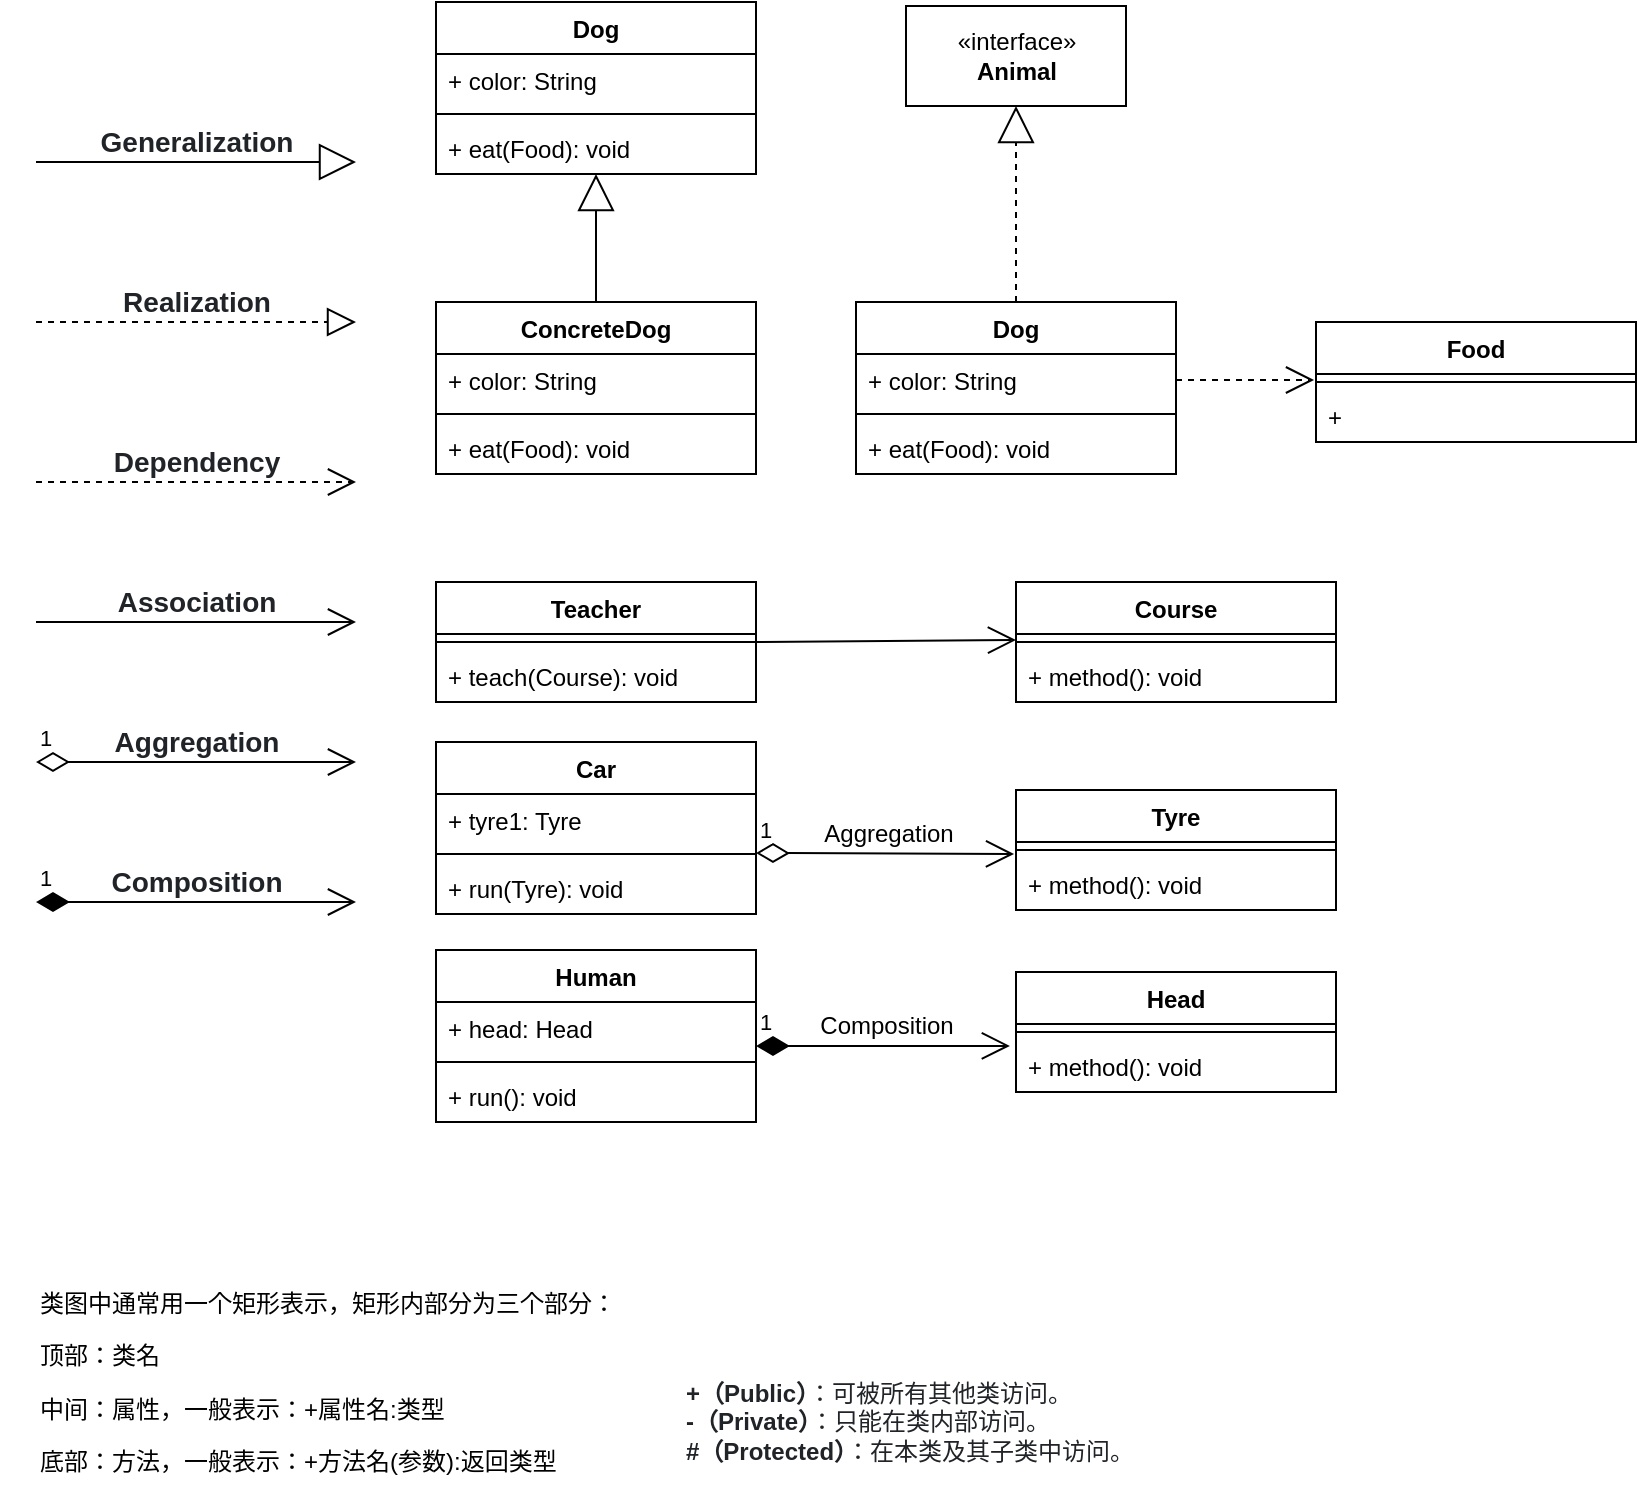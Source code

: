<mxfile version="12.3.2" type="device" pages="1"><diagram id="xJzBux9UUyFMSWeNXU5v" name="Page-1"><mxGraphModel dx="946" dy="725" grid="1" gridSize="10" guides="1" tooltips="1" connect="1" arrows="1" fold="1" page="1" pageScale="1" pageWidth="827" pageHeight="1169" math="0" shadow="0"><root><mxCell id="0"/><mxCell id="1" parent="0"/><mxCell id="gY1cDk77nsrwI6zPbDPO-1" value="&lt;span style=&quot;box-sizing: border-box ; border-width: 0px ; border-style: solid ; border-color: rgb(229 , 231 , 235) ; margin: 0px ; padding: 0px ; font-weight: bolder ; color: rgb(32 , 35 , 39) ; font-family: , , &amp;#34;segoe ui&amp;#34; , &amp;#34;roboto&amp;#34; , &amp;#34;helvetica neue&amp;#34; , &amp;#34;arial&amp;#34; , &amp;#34;noto sans&amp;#34; , sans-serif , &amp;#34;apple color emoji&amp;#34; , &amp;#34;segoe ui emoji&amp;#34; , &amp;#34;segoe ui symbol&amp;#34; , &amp;#34;noto color emoji&amp;#34; ; font-size: 14px ; text-align: left ; white-space: normal&quot;&gt;Generalization&lt;/span&gt;" style="endArrow=block;endSize=16;endFill=0;html=1;" parent="1" edge="1"><mxGeometry y="10" width="160" relative="1" as="geometry"><mxPoint x="90" y="190" as="sourcePoint"/><mxPoint x="250" y="190" as="targetPoint"/><mxPoint as="offset"/></mxGeometry></mxCell><mxCell id="gY1cDk77nsrwI6zPbDPO-2" value="" style="endArrow=block;dashed=1;endFill=0;endSize=12;html=1;" parent="1" edge="1"><mxGeometry width="160" relative="1" as="geometry"><mxPoint x="90" y="270" as="sourcePoint"/><mxPoint x="250" y="270" as="targetPoint"/></mxGeometry></mxCell><mxCell id="gY1cDk77nsrwI6zPbDPO-4" value="&lt;span style=&quot;box-sizing: border-box ; border-width: 0px ; border-style: solid ; border-color: rgb(229 , 231 , 235) ; margin: 0px ; padding: 0px ; font-weight: bolder ; color: rgb(32 , 35 , 39) ; font-family: , , &amp;#34;segoe ui&amp;#34; , &amp;#34;roboto&amp;#34; , &amp;#34;helvetica neue&amp;#34; , &amp;#34;arial&amp;#34; , &amp;#34;noto sans&amp;#34; , sans-serif , &amp;#34;apple color emoji&amp;#34; , &amp;#34;segoe ui emoji&amp;#34; , &amp;#34;segoe ui symbol&amp;#34; , &amp;#34;noto color emoji&amp;#34; ; font-size: 14px ; text-align: left ; white-space: normal&quot;&gt;Realization&lt;/span&gt;" style="text;html=1;align=center;verticalAlign=middle;resizable=0;points=[];;labelBackgroundColor=#ffffff;" parent="gY1cDk77nsrwI6zPbDPO-2" vertex="1" connectable="0"><mxGeometry x="-0.212" y="4" relative="1" as="geometry"><mxPoint x="17" y="-6" as="offset"/></mxGeometry></mxCell><mxCell id="gY1cDk77nsrwI6zPbDPO-7" value="&lt;span style=&quot;box-sizing: border-box ; border-width: 0px ; border-style: solid ; border-color: rgb(229 , 231 , 235) ; margin: 0px ; padding: 0px ; font-weight: bolder ; color: rgb(32 , 35 , 39) ; font-family: , , &amp;#34;segoe ui&amp;#34; , &amp;#34;roboto&amp;#34; , &amp;#34;helvetica neue&amp;#34; , &amp;#34;arial&amp;#34; , &amp;#34;noto sans&amp;#34; , sans-serif , &amp;#34;apple color emoji&amp;#34; , &amp;#34;segoe ui emoji&amp;#34; , &amp;#34;segoe ui symbol&amp;#34; , &amp;#34;noto color emoji&amp;#34; ; font-size: 14px ; text-align: left ; white-space: normal&quot;&gt;Dependency&lt;/span&gt;" style="endArrow=open;endSize=12;dashed=1;html=1;" parent="1" edge="1"><mxGeometry y="10" width="160" relative="1" as="geometry"><mxPoint x="90" y="350" as="sourcePoint"/><mxPoint x="250" y="350" as="targetPoint"/><mxPoint as="offset"/></mxGeometry></mxCell><mxCell id="gY1cDk77nsrwI6zPbDPO-8" value="&lt;span style=&quot;box-sizing: border-box ; border-width: 0px ; border-style: solid ; border-color: rgb(229 , 231 , 235) ; margin: 0px ; padding: 0px ; font-weight: bolder ; color: rgb(32 , 35 , 39) ; font-family: , , &amp;#34;segoe ui&amp;#34; , &amp;#34;roboto&amp;#34; , &amp;#34;helvetica neue&amp;#34; , &amp;#34;arial&amp;#34; , &amp;#34;noto sans&amp;#34; , sans-serif , &amp;#34;apple color emoji&amp;#34; , &amp;#34;segoe ui emoji&amp;#34; , &amp;#34;segoe ui symbol&amp;#34; , &amp;#34;noto color emoji&amp;#34; ; font-size: 14px ; text-align: left ; white-space: normal&quot;&gt;Association&lt;/span&gt;" style="endArrow=open;endFill=1;endSize=12;html=1;" parent="1" edge="1"><mxGeometry y="10" width="160" relative="1" as="geometry"><mxPoint x="90" y="420" as="sourcePoint"/><mxPoint x="250" y="420" as="targetPoint"/><mxPoint as="offset"/></mxGeometry></mxCell><mxCell id="gY1cDk77nsrwI6zPbDPO-9" value="1" style="endArrow=open;html=1;endSize=12;startArrow=diamondThin;startSize=14;startFill=0;edgeStyle=orthogonalEdgeStyle;align=left;verticalAlign=bottom;" parent="1" edge="1"><mxGeometry x="-1" y="3" relative="1" as="geometry"><mxPoint x="90" y="490" as="sourcePoint"/><mxPoint x="250" y="490" as="targetPoint"/></mxGeometry></mxCell><mxCell id="gY1cDk77nsrwI6zPbDPO-11" value="&lt;span style=&quot;box-sizing: border-box ; border-width: 0px ; border-style: solid ; border-color: rgb(229 , 231 , 235) ; margin: 0px ; padding: 0px ; font-weight: bolder ; color: rgb(32 , 35 , 39) ; font-family: , , &amp;#34;segoe ui&amp;#34; , &amp;#34;roboto&amp;#34; , &amp;#34;helvetica neue&amp;#34; , &amp;#34;arial&amp;#34; , &amp;#34;noto sans&amp;#34; , sans-serif , &amp;#34;apple color emoji&amp;#34; , &amp;#34;segoe ui emoji&amp;#34; , &amp;#34;segoe ui symbol&amp;#34; , &amp;#34;noto color emoji&amp;#34; ; font-size: 14px ; text-align: left ; white-space: normal&quot;&gt;Aggregation&lt;/span&gt;" style="text;html=1;align=center;verticalAlign=middle;resizable=0;points=[];;labelBackgroundColor=#ffffff;" parent="gY1cDk77nsrwI6zPbDPO-9" vertex="1" connectable="0"><mxGeometry x="-0.062" y="3" relative="1" as="geometry"><mxPoint x="5" y="-7" as="offset"/></mxGeometry></mxCell><mxCell id="gY1cDk77nsrwI6zPbDPO-10" value="1" style="endArrow=open;html=1;endSize=12;startArrow=diamondThin;startSize=14;startFill=1;edgeStyle=orthogonalEdgeStyle;align=left;verticalAlign=bottom;" parent="1" edge="1"><mxGeometry x="-1" y="3" relative="1" as="geometry"><mxPoint x="90" y="560" as="sourcePoint"/><mxPoint x="250" y="560" as="targetPoint"/></mxGeometry></mxCell><mxCell id="gY1cDk77nsrwI6zPbDPO-12" value="&lt;span style=&quot;box-sizing: border-box ; border-width: 0px ; border-style: solid ; border-color: rgb(229 , 231 , 235) ; margin: 0px ; padding: 0px ; font-weight: bolder ; color: rgb(32 , 35 , 39) ; font-family: , , &amp;#34;segoe ui&amp;#34; , &amp;#34;roboto&amp;#34; , &amp;#34;helvetica neue&amp;#34; , &amp;#34;arial&amp;#34; , &amp;#34;noto sans&amp;#34; , sans-serif , &amp;#34;apple color emoji&amp;#34; , &amp;#34;segoe ui emoji&amp;#34; , &amp;#34;segoe ui symbol&amp;#34; , &amp;#34;noto color emoji&amp;#34; ; font-size: 14px ; text-align: left ; white-space: normal&quot;&gt;Composition&lt;/span&gt;" style="text;html=1;align=center;verticalAlign=middle;resizable=0;points=[];;labelBackgroundColor=#ffffff;" parent="gY1cDk77nsrwI6zPbDPO-10" vertex="1" connectable="0"><mxGeometry x="-0.05" y="2" relative="1" as="geometry"><mxPoint x="4" y="-8" as="offset"/></mxGeometry></mxCell><mxCell id="gY1cDk77nsrwI6zPbDPO-13" value="Dog" style="swimlane;fontStyle=1;align=center;verticalAlign=top;childLayout=stackLayout;horizontal=1;startSize=26;horizontalStack=0;resizeParent=1;resizeParentMax=0;resizeLast=0;collapsible=1;marginBottom=0;" parent="1" vertex="1"><mxGeometry x="290" y="110" width="160" height="86" as="geometry"/></mxCell><mxCell id="gY1cDk77nsrwI6zPbDPO-14" value="+ color: String" style="text;strokeColor=none;fillColor=none;align=left;verticalAlign=top;spacingLeft=4;spacingRight=4;overflow=hidden;rotatable=0;points=[[0,0.5],[1,0.5]];portConstraint=eastwest;" parent="gY1cDk77nsrwI6zPbDPO-13" vertex="1"><mxGeometry y="26" width="160" height="26" as="geometry"/></mxCell><mxCell id="gY1cDk77nsrwI6zPbDPO-15" value="" style="line;strokeWidth=1;fillColor=none;align=left;verticalAlign=middle;spacingTop=-1;spacingLeft=3;spacingRight=3;rotatable=0;labelPosition=right;points=[];portConstraint=eastwest;" parent="gY1cDk77nsrwI6zPbDPO-13" vertex="1"><mxGeometry y="52" width="160" height="8" as="geometry"/></mxCell><mxCell id="gY1cDk77nsrwI6zPbDPO-16" value="+ eat(Food): void" style="text;strokeColor=none;fillColor=none;align=left;verticalAlign=top;spacingLeft=4;spacingRight=4;overflow=hidden;rotatable=0;points=[[0,0.5],[1,0.5]];portConstraint=eastwest;" parent="gY1cDk77nsrwI6zPbDPO-13" vertex="1"><mxGeometry y="60" width="160" height="26" as="geometry"/></mxCell><mxCell id="gY1cDk77nsrwI6zPbDPO-19" value="ConcreteDog" style="swimlane;fontStyle=1;align=center;verticalAlign=top;childLayout=stackLayout;horizontal=1;startSize=26;horizontalStack=0;resizeParent=1;resizeParentMax=0;resizeLast=0;collapsible=1;marginBottom=0;" parent="1" vertex="1"><mxGeometry x="290" y="260" width="160" height="86" as="geometry"/></mxCell><mxCell id="gY1cDk77nsrwI6zPbDPO-20" value="+ color: String" style="text;strokeColor=none;fillColor=none;align=left;verticalAlign=top;spacingLeft=4;spacingRight=4;overflow=hidden;rotatable=0;points=[[0,0.5],[1,0.5]];portConstraint=eastwest;" parent="gY1cDk77nsrwI6zPbDPO-19" vertex="1"><mxGeometry y="26" width="160" height="26" as="geometry"/></mxCell><mxCell id="gY1cDk77nsrwI6zPbDPO-21" value="" style="line;strokeWidth=1;fillColor=none;align=left;verticalAlign=middle;spacingTop=-1;spacingLeft=3;spacingRight=3;rotatable=0;labelPosition=right;points=[];portConstraint=eastwest;" parent="gY1cDk77nsrwI6zPbDPO-19" vertex="1"><mxGeometry y="52" width="160" height="8" as="geometry"/></mxCell><mxCell id="gY1cDk77nsrwI6zPbDPO-22" value="+ eat(Food): void" style="text;strokeColor=none;fillColor=none;align=left;verticalAlign=top;spacingLeft=4;spacingRight=4;overflow=hidden;rotatable=0;points=[[0,0.5],[1,0.5]];portConstraint=eastwest;" parent="gY1cDk77nsrwI6zPbDPO-19" vertex="1"><mxGeometry y="60" width="160" height="26" as="geometry"/></mxCell><mxCell id="gY1cDk77nsrwI6zPbDPO-24" value="" style="endArrow=block;endSize=16;endFill=0;html=1;exitX=0.5;exitY=0;exitDx=0;exitDy=0;" parent="1" source="gY1cDk77nsrwI6zPbDPO-19" target="gY1cDk77nsrwI6zPbDPO-16" edge="1"><mxGeometry x="-0.062" y="-30" width="160" relative="1" as="geometry"><mxPoint x="100" y="200" as="sourcePoint"/><mxPoint x="350" y="230" as="targetPoint"/><mxPoint as="offset"/></mxGeometry></mxCell><mxCell id="gY1cDk77nsrwI6zPbDPO-30" value="Dog" style="swimlane;fontStyle=1;align=center;verticalAlign=top;childLayout=stackLayout;horizontal=1;startSize=26;horizontalStack=0;resizeParent=1;resizeParentMax=0;resizeLast=0;collapsible=1;marginBottom=0;" parent="1" vertex="1"><mxGeometry x="500" y="260" width="160" height="86" as="geometry"/></mxCell><mxCell id="gY1cDk77nsrwI6zPbDPO-31" value="+ color: String" style="text;strokeColor=none;fillColor=none;align=left;verticalAlign=top;spacingLeft=4;spacingRight=4;overflow=hidden;rotatable=0;points=[[0,0.5],[1,0.5]];portConstraint=eastwest;" parent="gY1cDk77nsrwI6zPbDPO-30" vertex="1"><mxGeometry y="26" width="160" height="26" as="geometry"/></mxCell><mxCell id="gY1cDk77nsrwI6zPbDPO-32" value="" style="line;strokeWidth=1;fillColor=none;align=left;verticalAlign=middle;spacingTop=-1;spacingLeft=3;spacingRight=3;rotatable=0;labelPosition=right;points=[];portConstraint=eastwest;" parent="gY1cDk77nsrwI6zPbDPO-30" vertex="1"><mxGeometry y="52" width="160" height="8" as="geometry"/></mxCell><mxCell id="gY1cDk77nsrwI6zPbDPO-33" value="+ eat(Food): void" style="text;strokeColor=none;fillColor=none;align=left;verticalAlign=top;spacingLeft=4;spacingRight=4;overflow=hidden;rotatable=0;points=[[0,0.5],[1,0.5]];portConstraint=eastwest;" parent="gY1cDk77nsrwI6zPbDPO-30" vertex="1"><mxGeometry y="60" width="160" height="26" as="geometry"/></mxCell><mxCell id="gY1cDk77nsrwI6zPbDPO-34" value="" style="endArrow=block;endSize=16;endFill=0;html=1;exitX=0.5;exitY=0;exitDx=0;exitDy=0;entryX=0.5;entryY=1;entryDx=0;entryDy=0;dashed=1;" parent="1" source="gY1cDk77nsrwI6zPbDPO-30" target="gY1cDk77nsrwI6zPbDPO-35" edge="1"><mxGeometry x="-0.062" y="-30" width="160" relative="1" as="geometry"><mxPoint x="310" y="200" as="sourcePoint"/><mxPoint x="580" y="196" as="targetPoint"/><mxPoint as="offset"/></mxGeometry></mxCell><mxCell id="gY1cDk77nsrwI6zPbDPO-35" value="«interface»&lt;br&gt;&lt;b&gt;Animal&lt;/b&gt;" style="html=1;" parent="1" vertex="1"><mxGeometry x="525" y="112" width="110" height="50" as="geometry"/></mxCell><mxCell id="gY1cDk77nsrwI6zPbDPO-37" value="" style="endArrow=open;endSize=12;dashed=1;html=1;exitX=1;exitY=0.5;exitDx=0;exitDy=0;entryX=-0.006;entryY=0.375;entryDx=0;entryDy=0;entryPerimeter=0;" parent="1" source="gY1cDk77nsrwI6zPbDPO-31" target="gY1cDk77nsrwI6zPbDPO-40" edge="1"><mxGeometry y="10" width="160" relative="1" as="geometry"><mxPoint x="680" y="302" as="sourcePoint"/><mxPoint x="720" y="290" as="targetPoint"/><mxPoint as="offset"/></mxGeometry></mxCell><mxCell id="gY1cDk77nsrwI6zPbDPO-38" value="Food" style="swimlane;fontStyle=1;align=center;verticalAlign=top;childLayout=stackLayout;horizontal=1;startSize=26;horizontalStack=0;resizeParent=1;resizeParentMax=0;resizeLast=0;collapsible=1;marginBottom=0;" parent="1" vertex="1"><mxGeometry x="730" y="270" width="160" height="60" as="geometry"/></mxCell><mxCell id="gY1cDk77nsrwI6zPbDPO-40" value="" style="line;strokeWidth=1;fillColor=none;align=left;verticalAlign=middle;spacingTop=-1;spacingLeft=3;spacingRight=3;rotatable=0;labelPosition=right;points=[];portConstraint=eastwest;" parent="gY1cDk77nsrwI6zPbDPO-38" vertex="1"><mxGeometry y="26" width="160" height="8" as="geometry"/></mxCell><mxCell id="gY1cDk77nsrwI6zPbDPO-41" value="+ " style="text;strokeColor=none;fillColor=none;align=left;verticalAlign=top;spacingLeft=4;spacingRight=4;overflow=hidden;rotatable=0;points=[[0,0.5],[1,0.5]];portConstraint=eastwest;" parent="gY1cDk77nsrwI6zPbDPO-38" vertex="1"><mxGeometry y="34" width="160" height="26" as="geometry"/></mxCell><mxCell id="gY1cDk77nsrwI6zPbDPO-46" value="Teacher" style="swimlane;fontStyle=1;align=center;verticalAlign=top;childLayout=stackLayout;horizontal=1;startSize=26;horizontalStack=0;resizeParent=1;resizeParentMax=0;resizeLast=0;collapsible=1;marginBottom=0;" parent="1" vertex="1"><mxGeometry x="290" y="400" width="160" height="60" as="geometry"/></mxCell><mxCell id="gY1cDk77nsrwI6zPbDPO-48" value="" style="line;strokeWidth=1;fillColor=none;align=left;verticalAlign=middle;spacingTop=-1;spacingLeft=3;spacingRight=3;rotatable=0;labelPosition=right;points=[];portConstraint=eastwest;" parent="gY1cDk77nsrwI6zPbDPO-46" vertex="1"><mxGeometry y="26" width="160" height="8" as="geometry"/></mxCell><mxCell id="gY1cDk77nsrwI6zPbDPO-49" value="+ teach(Course): void" style="text;strokeColor=none;fillColor=none;align=left;verticalAlign=top;spacingLeft=4;spacingRight=4;overflow=hidden;rotatable=0;points=[[0,0.5],[1,0.5]];portConstraint=eastwest;" parent="gY1cDk77nsrwI6zPbDPO-46" vertex="1"><mxGeometry y="34" width="160" height="26" as="geometry"/></mxCell><mxCell id="gY1cDk77nsrwI6zPbDPO-50" value="Course" style="swimlane;fontStyle=1;align=center;verticalAlign=top;childLayout=stackLayout;horizontal=1;startSize=26;horizontalStack=0;resizeParent=1;resizeParentMax=0;resizeLast=0;collapsible=1;marginBottom=0;" parent="1" vertex="1"><mxGeometry x="580" y="400" width="160" height="60" as="geometry"/></mxCell><mxCell id="gY1cDk77nsrwI6zPbDPO-51" value="" style="line;strokeWidth=1;fillColor=none;align=left;verticalAlign=middle;spacingTop=-1;spacingLeft=3;spacingRight=3;rotatable=0;labelPosition=right;points=[];portConstraint=eastwest;" parent="gY1cDk77nsrwI6zPbDPO-50" vertex="1"><mxGeometry y="26" width="160" height="8" as="geometry"/></mxCell><mxCell id="gY1cDk77nsrwI6zPbDPO-52" value="+ method(): void" style="text;strokeColor=none;fillColor=none;align=left;verticalAlign=top;spacingLeft=4;spacingRight=4;overflow=hidden;rotatable=0;points=[[0,0.5],[1,0.5]];portConstraint=eastwest;" parent="gY1cDk77nsrwI6zPbDPO-50" vertex="1"><mxGeometry y="34" width="160" height="26" as="geometry"/></mxCell><mxCell id="gY1cDk77nsrwI6zPbDPO-53" value="" style="endArrow=open;endFill=1;endSize=12;html=1;exitX=1;exitY=0.5;exitDx=0;exitDy=0;" parent="1" source="gY1cDk77nsrwI6zPbDPO-46" edge="1"><mxGeometry y="10" width="160" relative="1" as="geometry"><mxPoint x="100" y="430" as="sourcePoint"/><mxPoint x="580" y="429" as="targetPoint"/><mxPoint as="offset"/></mxGeometry></mxCell><mxCell id="gY1cDk77nsrwI6zPbDPO-57" value="Tyre" style="swimlane;fontStyle=1;align=center;verticalAlign=top;childLayout=stackLayout;horizontal=1;startSize=26;horizontalStack=0;resizeParent=1;resizeParentMax=0;resizeLast=0;collapsible=1;marginBottom=0;" parent="1" vertex="1"><mxGeometry x="580" y="504" width="160" height="60" as="geometry"/></mxCell><mxCell id="gY1cDk77nsrwI6zPbDPO-58" value="" style="line;strokeWidth=1;fillColor=none;align=left;verticalAlign=middle;spacingTop=-1;spacingLeft=3;spacingRight=3;rotatable=0;labelPosition=right;points=[];portConstraint=eastwest;" parent="gY1cDk77nsrwI6zPbDPO-57" vertex="1"><mxGeometry y="26" width="160" height="8" as="geometry"/></mxCell><mxCell id="gY1cDk77nsrwI6zPbDPO-59" value="+ method(): void" style="text;strokeColor=none;fillColor=none;align=left;verticalAlign=top;spacingLeft=4;spacingRight=4;overflow=hidden;rotatable=0;points=[[0,0.5],[1,0.5]];portConstraint=eastwest;" parent="gY1cDk77nsrwI6zPbDPO-57" vertex="1"><mxGeometry y="34" width="160" height="26" as="geometry"/></mxCell><mxCell id="gY1cDk77nsrwI6zPbDPO-61" value="Car" style="swimlane;fontStyle=1;align=center;verticalAlign=top;childLayout=stackLayout;horizontal=1;startSize=26;horizontalStack=0;resizeParent=1;resizeParentMax=0;resizeLast=0;collapsible=1;marginBottom=0;" parent="1" vertex="1"><mxGeometry x="290" y="480" width="160" height="86" as="geometry"/></mxCell><mxCell id="gY1cDk77nsrwI6zPbDPO-62" value="+ tyre1: Tyre" style="text;strokeColor=none;fillColor=none;align=left;verticalAlign=top;spacingLeft=4;spacingRight=4;overflow=hidden;rotatable=0;points=[[0,0.5],[1,0.5]];portConstraint=eastwest;" parent="gY1cDk77nsrwI6zPbDPO-61" vertex="1"><mxGeometry y="26" width="160" height="26" as="geometry"/></mxCell><mxCell id="gY1cDk77nsrwI6zPbDPO-63" value="" style="line;strokeWidth=1;fillColor=none;align=left;verticalAlign=middle;spacingTop=-1;spacingLeft=3;spacingRight=3;rotatable=0;labelPosition=right;points=[];portConstraint=eastwest;" parent="gY1cDk77nsrwI6zPbDPO-61" vertex="1"><mxGeometry y="52" width="160" height="8" as="geometry"/></mxCell><mxCell id="gY1cDk77nsrwI6zPbDPO-64" value="+ run(Tyre): void" style="text;strokeColor=none;fillColor=none;align=left;verticalAlign=top;spacingLeft=4;spacingRight=4;overflow=hidden;rotatable=0;points=[[0,0.5],[1,0.5]];portConstraint=eastwest;" parent="gY1cDk77nsrwI6zPbDPO-61" vertex="1"><mxGeometry y="60" width="160" height="26" as="geometry"/></mxCell><mxCell id="gY1cDk77nsrwI6zPbDPO-65" value="Head" style="swimlane;fontStyle=1;align=center;verticalAlign=top;childLayout=stackLayout;horizontal=1;startSize=26;horizontalStack=0;resizeParent=1;resizeParentMax=0;resizeLast=0;collapsible=1;marginBottom=0;" parent="1" vertex="1"><mxGeometry x="580" y="595" width="160" height="60" as="geometry"/></mxCell><mxCell id="gY1cDk77nsrwI6zPbDPO-66" value="" style="line;strokeWidth=1;fillColor=none;align=left;verticalAlign=middle;spacingTop=-1;spacingLeft=3;spacingRight=3;rotatable=0;labelPosition=right;points=[];portConstraint=eastwest;" parent="gY1cDk77nsrwI6zPbDPO-65" vertex="1"><mxGeometry y="26" width="160" height="8" as="geometry"/></mxCell><mxCell id="gY1cDk77nsrwI6zPbDPO-67" value="+ method(): void" style="text;strokeColor=none;fillColor=none;align=left;verticalAlign=top;spacingLeft=4;spacingRight=4;overflow=hidden;rotatable=0;points=[[0,0.5],[1,0.5]];portConstraint=eastwest;" parent="gY1cDk77nsrwI6zPbDPO-65" vertex="1"><mxGeometry y="34" width="160" height="26" as="geometry"/></mxCell><mxCell id="gY1cDk77nsrwI6zPbDPO-69" value="Human" style="swimlane;fontStyle=1;align=center;verticalAlign=top;childLayout=stackLayout;horizontal=1;startSize=26;horizontalStack=0;resizeParent=1;resizeParentMax=0;resizeLast=0;collapsible=1;marginBottom=0;" parent="1" vertex="1"><mxGeometry x="290" y="584" width="160" height="86" as="geometry"/></mxCell><mxCell id="gY1cDk77nsrwI6zPbDPO-70" value="+ head: Head" style="text;strokeColor=none;fillColor=none;align=left;verticalAlign=top;spacingLeft=4;spacingRight=4;overflow=hidden;rotatable=0;points=[[0,0.5],[1,0.5]];portConstraint=eastwest;" parent="gY1cDk77nsrwI6zPbDPO-69" vertex="1"><mxGeometry y="26" width="160" height="26" as="geometry"/></mxCell><mxCell id="gY1cDk77nsrwI6zPbDPO-71" value="" style="line;strokeWidth=1;fillColor=none;align=left;verticalAlign=middle;spacingTop=-1;spacingLeft=3;spacingRight=3;rotatable=0;labelPosition=right;points=[];portConstraint=eastwest;" parent="gY1cDk77nsrwI6zPbDPO-69" vertex="1"><mxGeometry y="52" width="160" height="8" as="geometry"/></mxCell><mxCell id="gY1cDk77nsrwI6zPbDPO-72" value="+ run(): void" style="text;strokeColor=none;fillColor=none;align=left;verticalAlign=top;spacingLeft=4;spacingRight=4;overflow=hidden;rotatable=0;points=[[0,0.5],[1,0.5]];portConstraint=eastwest;" parent="gY1cDk77nsrwI6zPbDPO-69" vertex="1"><mxGeometry y="60" width="160" height="26" as="geometry"/></mxCell><mxCell id="gY1cDk77nsrwI6zPbDPO-73" value="1" style="endArrow=open;html=1;endSize=12;startArrow=diamondThin;startSize=14;startFill=0;edgeStyle=orthogonalEdgeStyle;align=left;verticalAlign=bottom;entryX=-0.006;entryY=0.75;entryDx=0;entryDy=0;entryPerimeter=0;" parent="1" target="gY1cDk77nsrwI6zPbDPO-58" edge="1"><mxGeometry x="-1" y="3" relative="1" as="geometry"><mxPoint x="450" y="535.5" as="sourcePoint"/><mxPoint x="570" y="536" as="targetPoint"/></mxGeometry></mxCell><mxCell id="gY1cDk77nsrwI6zPbDPO-74" value="Aggregation" style="text;html=1;align=center;verticalAlign=middle;resizable=0;points=[];;labelBackgroundColor=#ffffff;" parent="gY1cDk77nsrwI6zPbDPO-73" vertex="1" connectable="0"><mxGeometry x="-0.062" y="3" relative="1" as="geometry"><mxPoint x="5" y="-7" as="offset"/></mxGeometry></mxCell><mxCell id="gY1cDk77nsrwI6zPbDPO-75" value="1" style="endArrow=open;html=1;endSize=12;startArrow=diamondThin;startSize=14;startFill=1;edgeStyle=orthogonalEdgeStyle;align=left;verticalAlign=bottom;exitX=1;exitY=0.846;exitDx=0;exitDy=0;exitPerimeter=0;entryX=-0.019;entryY=0.115;entryDx=0;entryDy=0;entryPerimeter=0;" parent="1" source="gY1cDk77nsrwI6zPbDPO-70" target="gY1cDk77nsrwI6zPbDPO-67" edge="1"><mxGeometry x="-1" y="3" relative="1" as="geometry"><mxPoint x="420" y="639.5" as="sourcePoint"/><mxPoint x="580" y="639.5" as="targetPoint"/></mxGeometry></mxCell><mxCell id="gY1cDk77nsrwI6zPbDPO-76" value="Composition" style="text;html=1;align=center;verticalAlign=middle;resizable=0;points=[];;labelBackgroundColor=#ffffff;" parent="gY1cDk77nsrwI6zPbDPO-75" vertex="1" connectable="0"><mxGeometry x="-0.05" y="2" relative="1" as="geometry"><mxPoint x="4" y="-8" as="offset"/></mxGeometry></mxCell><mxCell id="-PJDF8yNlBgqXNlzsWaw-1" value="&lt;p&gt;&lt;span&gt;类图中通常用一个矩形表示，矩形内部分为三个部分：&lt;/span&gt;&lt;/p&gt;&lt;p&gt;&lt;span&gt;顶部：类名&lt;/span&gt;&lt;/p&gt;&lt;p&gt;&lt;span&gt;中间：属性，一般表示：+属性名:类型&lt;/span&gt;&lt;/p&gt;&lt;p&gt;&lt;span&gt;底部：方法，一般表示：+方法名(参数):返回类型&lt;/span&gt;&lt;/p&gt;" style="text;html=1;strokeColor=none;fillColor=none;align=left;verticalAlign=middle;whiteSpace=wrap;rounded=0;" vertex="1" parent="1"><mxGeometry x="90" y="740" width="290" height="120" as="geometry"/></mxCell><mxCell id="-PJDF8yNlBgqXNlzsWaw-2" value="&lt;span style=&quot;color: rgb(32 , 35 , 39) ; box-sizing: border-box ; border-width: 0px ; border-style: solid ; border-color: rgb(229 , 231 , 235) ; margin: 0px ; padding: 0px ; font-weight: bolder&quot;&gt;+（Public）&lt;/span&gt;&lt;span style=&quot;color: rgb(32 , 35 , 39)&quot;&gt;：可被所有其他类访问。&lt;/span&gt;&lt;br&gt;&lt;span style=&quot;color: rgb(32 , 35 , 39) ; box-sizing: border-box ; border-width: 0px ; border-style: solid ; border-color: rgb(229 , 231 , 235) ; margin: 0px ; padding: 0px ; font-weight: bolder&quot;&gt;-（Private）&lt;/span&gt;&lt;span style=&quot;color: rgb(32 , 35 , 39)&quot;&gt;：只能在类内部访问。&lt;/span&gt;&lt;br&gt;&lt;span style=&quot;color: rgb(32 , 35 , 39) ; box-sizing: border-box ; border-width: 0px ; border-style: solid ; border-color: rgb(229 , 231 , 235) ; margin: 0px ; padding: 0px ; font-weight: bolder&quot;&gt;#（Protected）&lt;/span&gt;&lt;span style=&quot;color: rgb(32 , 35 , 39)&quot;&gt;：在本类及其子类中访问。&lt;/span&gt;" style="text;html=1;strokeColor=none;fillColor=none;align=left;verticalAlign=middle;whiteSpace=wrap;rounded=0;" vertex="1" parent="1"><mxGeometry x="413" y="780" width="247" height="80" as="geometry"/></mxCell></root></mxGraphModel></diagram></mxfile>